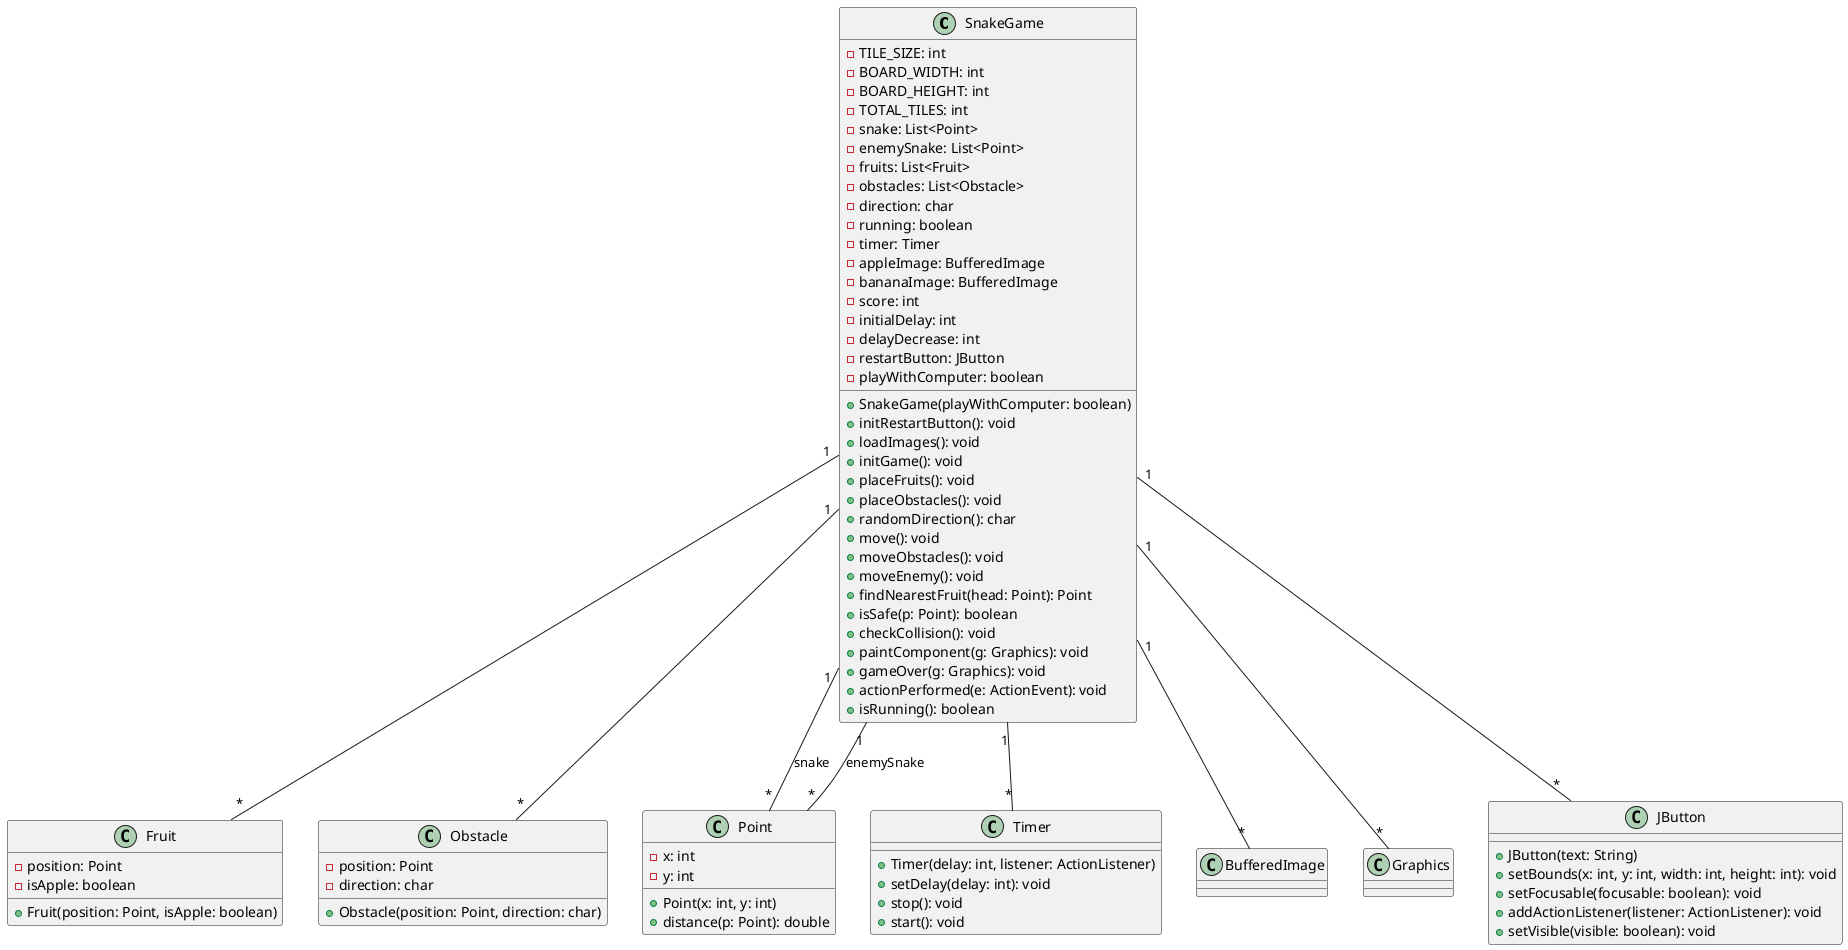 @startuml

class SnakeGame {
  - TILE_SIZE: int
  - BOARD_WIDTH: int
  - BOARD_HEIGHT: int
  - TOTAL_TILES: int
  - snake: List<Point>
  - enemySnake: List<Point>
  - fruits: List<Fruit>
  - obstacles: List<Obstacle>
  - direction: char
  - running: boolean
  - timer: Timer
  - appleImage: BufferedImage
  - bananaImage: BufferedImage
  - score: int
  - initialDelay: int
  - delayDecrease: int
  - restartButton: JButton
  - playWithComputer: boolean
  + SnakeGame(playWithComputer: boolean)
  + initRestartButton(): void
  + loadImages(): void
  + initGame(): void
  + placeFruits(): void
  + placeObstacles(): void
  + randomDirection(): char
  + move(): void
  + moveObstacles(): void
  + moveEnemy(): void
  + findNearestFruit(head: Point): Point
  + isSafe(p: Point): boolean
  + checkCollision(): void
  + paintComponent(g: Graphics): void
  + gameOver(g: Graphics): void
  + actionPerformed(e: ActionEvent): void
  + isRunning(): boolean
}

class Fruit {
  - position: Point
  - isApple: boolean
  + Fruit(position: Point, isApple: boolean)
}

class Obstacle {
  - position: Point
  - direction: char
  + Obstacle(position: Point, direction: char)
}

class Point {
  - x: int
  - y: int
  + Point(x: int, y: int)
  + distance(p: Point): double
}

class Timer {
  + Timer(delay: int, listener: ActionListener)
  + setDelay(delay: int): void
  + stop(): void
  + start(): void
}

class BufferedImage {
}

class Graphics {
}

class JButton {
  + JButton(text: String)
  + setBounds(x: int, y: int, width: int, height: int): void
  + setFocusable(focusable: boolean): void
  + addActionListener(listener: ActionListener): void
  + setVisible(visible: boolean): void
}

SnakeGame "1" -- "*" Fruit
SnakeGame "1" -- "*" Obstacle
SnakeGame "1" -- "*" Point : snake
SnakeGame "1" -- "*" Point : enemySnake
SnakeGame "1" -- "*" Timer
SnakeGame "1" -- "*" BufferedImage
SnakeGame "1" -- "*" Graphics
SnakeGame "1" -- "*" JButton

@enduml
